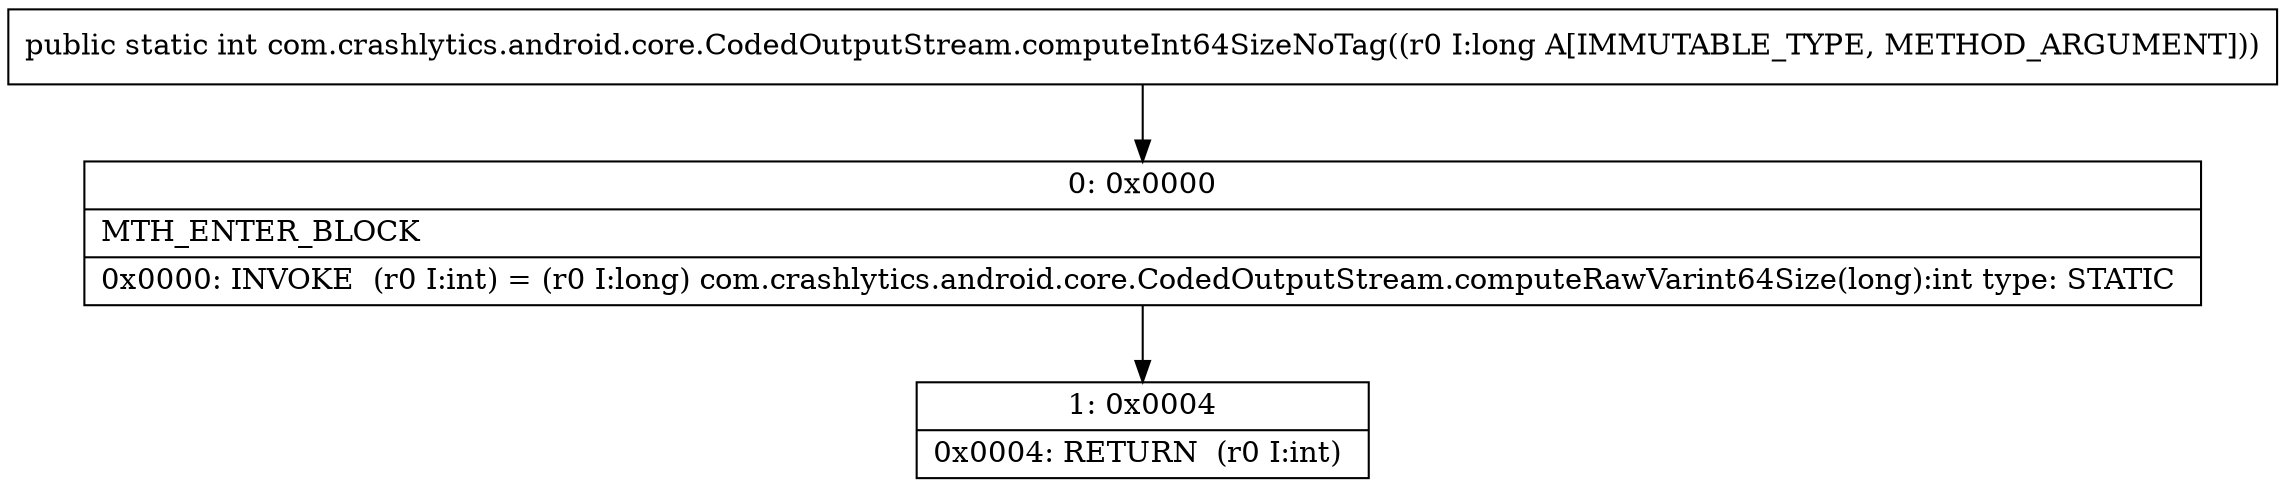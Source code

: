 digraph "CFG forcom.crashlytics.android.core.CodedOutputStream.computeInt64SizeNoTag(J)I" {
Node_0 [shape=record,label="{0\:\ 0x0000|MTH_ENTER_BLOCK\l|0x0000: INVOKE  (r0 I:int) = (r0 I:long) com.crashlytics.android.core.CodedOutputStream.computeRawVarint64Size(long):int type: STATIC \l}"];
Node_1 [shape=record,label="{1\:\ 0x0004|0x0004: RETURN  (r0 I:int) \l}"];
MethodNode[shape=record,label="{public static int com.crashlytics.android.core.CodedOutputStream.computeInt64SizeNoTag((r0 I:long A[IMMUTABLE_TYPE, METHOD_ARGUMENT])) }"];
MethodNode -> Node_0;
Node_0 -> Node_1;
}

